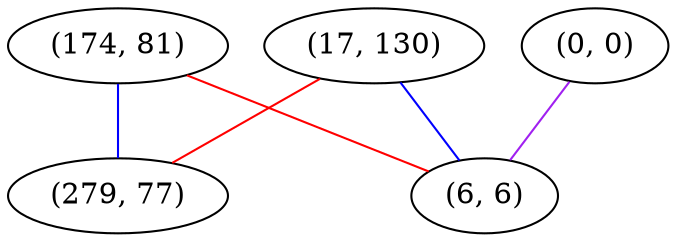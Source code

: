 graph "" {
"(17, 130)";
"(174, 81)";
"(279, 77)";
"(0, 0)";
"(6, 6)";
"(17, 130)" -- "(279, 77)"  [color=red, key=0, weight=1];
"(17, 130)" -- "(6, 6)"  [color=blue, key=0, weight=3];
"(174, 81)" -- "(279, 77)"  [color=blue, key=0, weight=3];
"(174, 81)" -- "(6, 6)"  [color=red, key=0, weight=1];
"(0, 0)" -- "(6, 6)"  [color=purple, key=0, weight=4];
}
